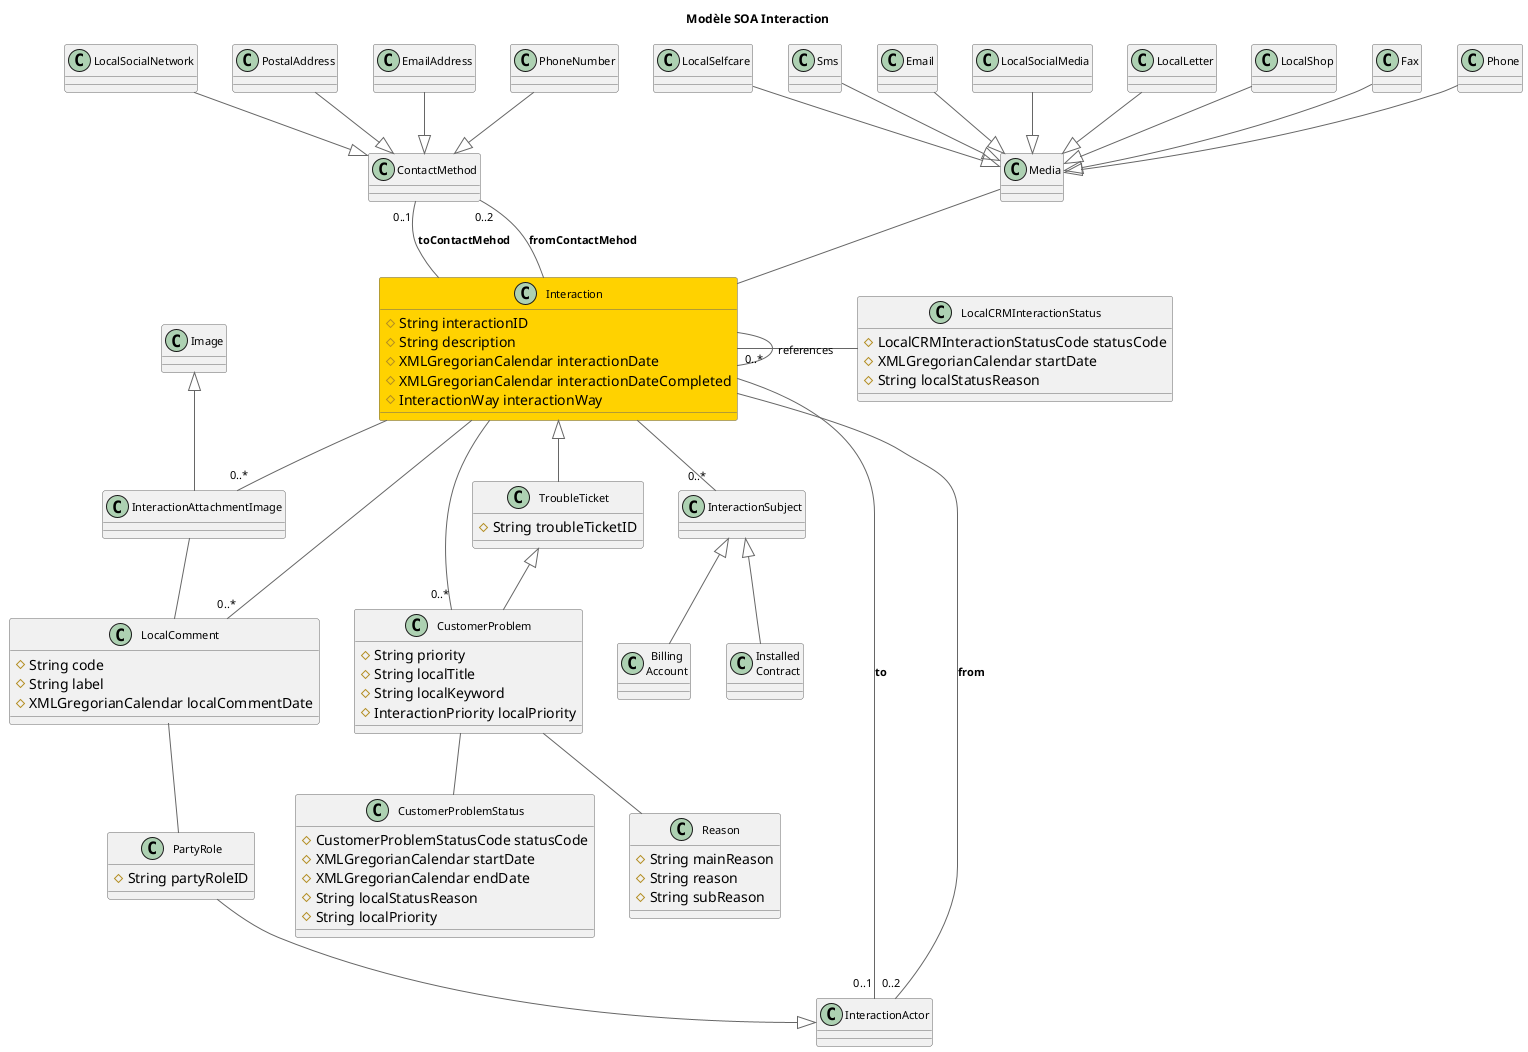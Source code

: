 @startuml

skinparam titleFontSize 12

skinparam class {
fontName arial
arrowColor #666666
borderColor #666666
fontSize 11
arrowFontSize 10
arrowFontName arial 
}
 
skinparam arrow {
fontName arial
fontSize 11
}

title Modèle SOA Interaction
class Interaction #FFD200 {
	#String interactionID
	#String description
	#XMLGregorianCalendar interactionDate
	#XMLGregorianCalendar interactionDateCompleted
	#InteractionWay interactionWay
}

class CustomerProblem  {
	#String priority
	#String localTitle
	#String localKeyword
	#InteractionPriority localPriority
}

class Reason {
	#String mainReason
	#String reason
	#String subReason
}

Interaction -- "0..*"  CustomerProblem

Interaction -- "0..*" InteractionSubject

InteractionSubject <|-- "Billing\nAccount"
InteractionSubject <|-- "Installed\nContract"

class TroubleTicket {
	#String troubleTicketID
}

Interaction <|-- TroubleTicket

TroubleTicket <|-- CustomerProblem

class PartyRole {
	#String partyRoleID
}

Interaction -up- Media

Media <|-up- Phone
Media <|-up- Fax
Media <|-up- LocalShop
Media <|-up- LocalLetter
Media <|-up- LocalSocialMedia
Media <|-up- Email
Media <|-up- Sms
Media <|-up- LocalSelfcare

class LocalCRMInteractionStatus {
	#LocalCRMInteractionStatusCode statusCode
	#XMLGregorianCalendar startDate
	#String localStatusReason
}

class CustomerProblemStatus {
	#CustomerProblemStatusCode statusCode
	#XMLGregorianCalendar startDate
	#XMLGregorianCalendar endDate
	#String localStatusReason
	#String localPriority
}

Interaction -right- LocalCRMInteractionStatus

CustomerProblem -down- CustomerProblemStatus

Interaction -- "0..*" Interaction : references

class LocalComment {
	#String code
	#String label
	#XMLGregorianCalendar localCommentDate
}

LocalComment -- PartyRole

Interaction -- "0..*" LocalComment

Image <|-- InteractionAttachmentImage
Interaction -- "0..*" InteractionAttachmentImage

InteractionAttachmentImage -- LocalComment

CustomerProblem -- Reason

class InteractionActor {
}

InteractionActor <|-up- PartyRole

Interaction -up- "0..2" InteractionActor : <b>from</b>
Interaction -up- "0..1" InteractionActor : <b>to</b>

class ContactMethod {
}

Interaction -up- "0..2" ContactMethod : <b>fromContactMehod</b>
Interaction -up- "0..1" ContactMethod : <b>toContactMehod</b>

ContactMethod <|-up- PhoneNumber
ContactMethod <|-up- EmailAddress
ContactMethod <|-up- PostalAddress
ContactMethod <|-up- LocalSocialNetwork


@enduml
